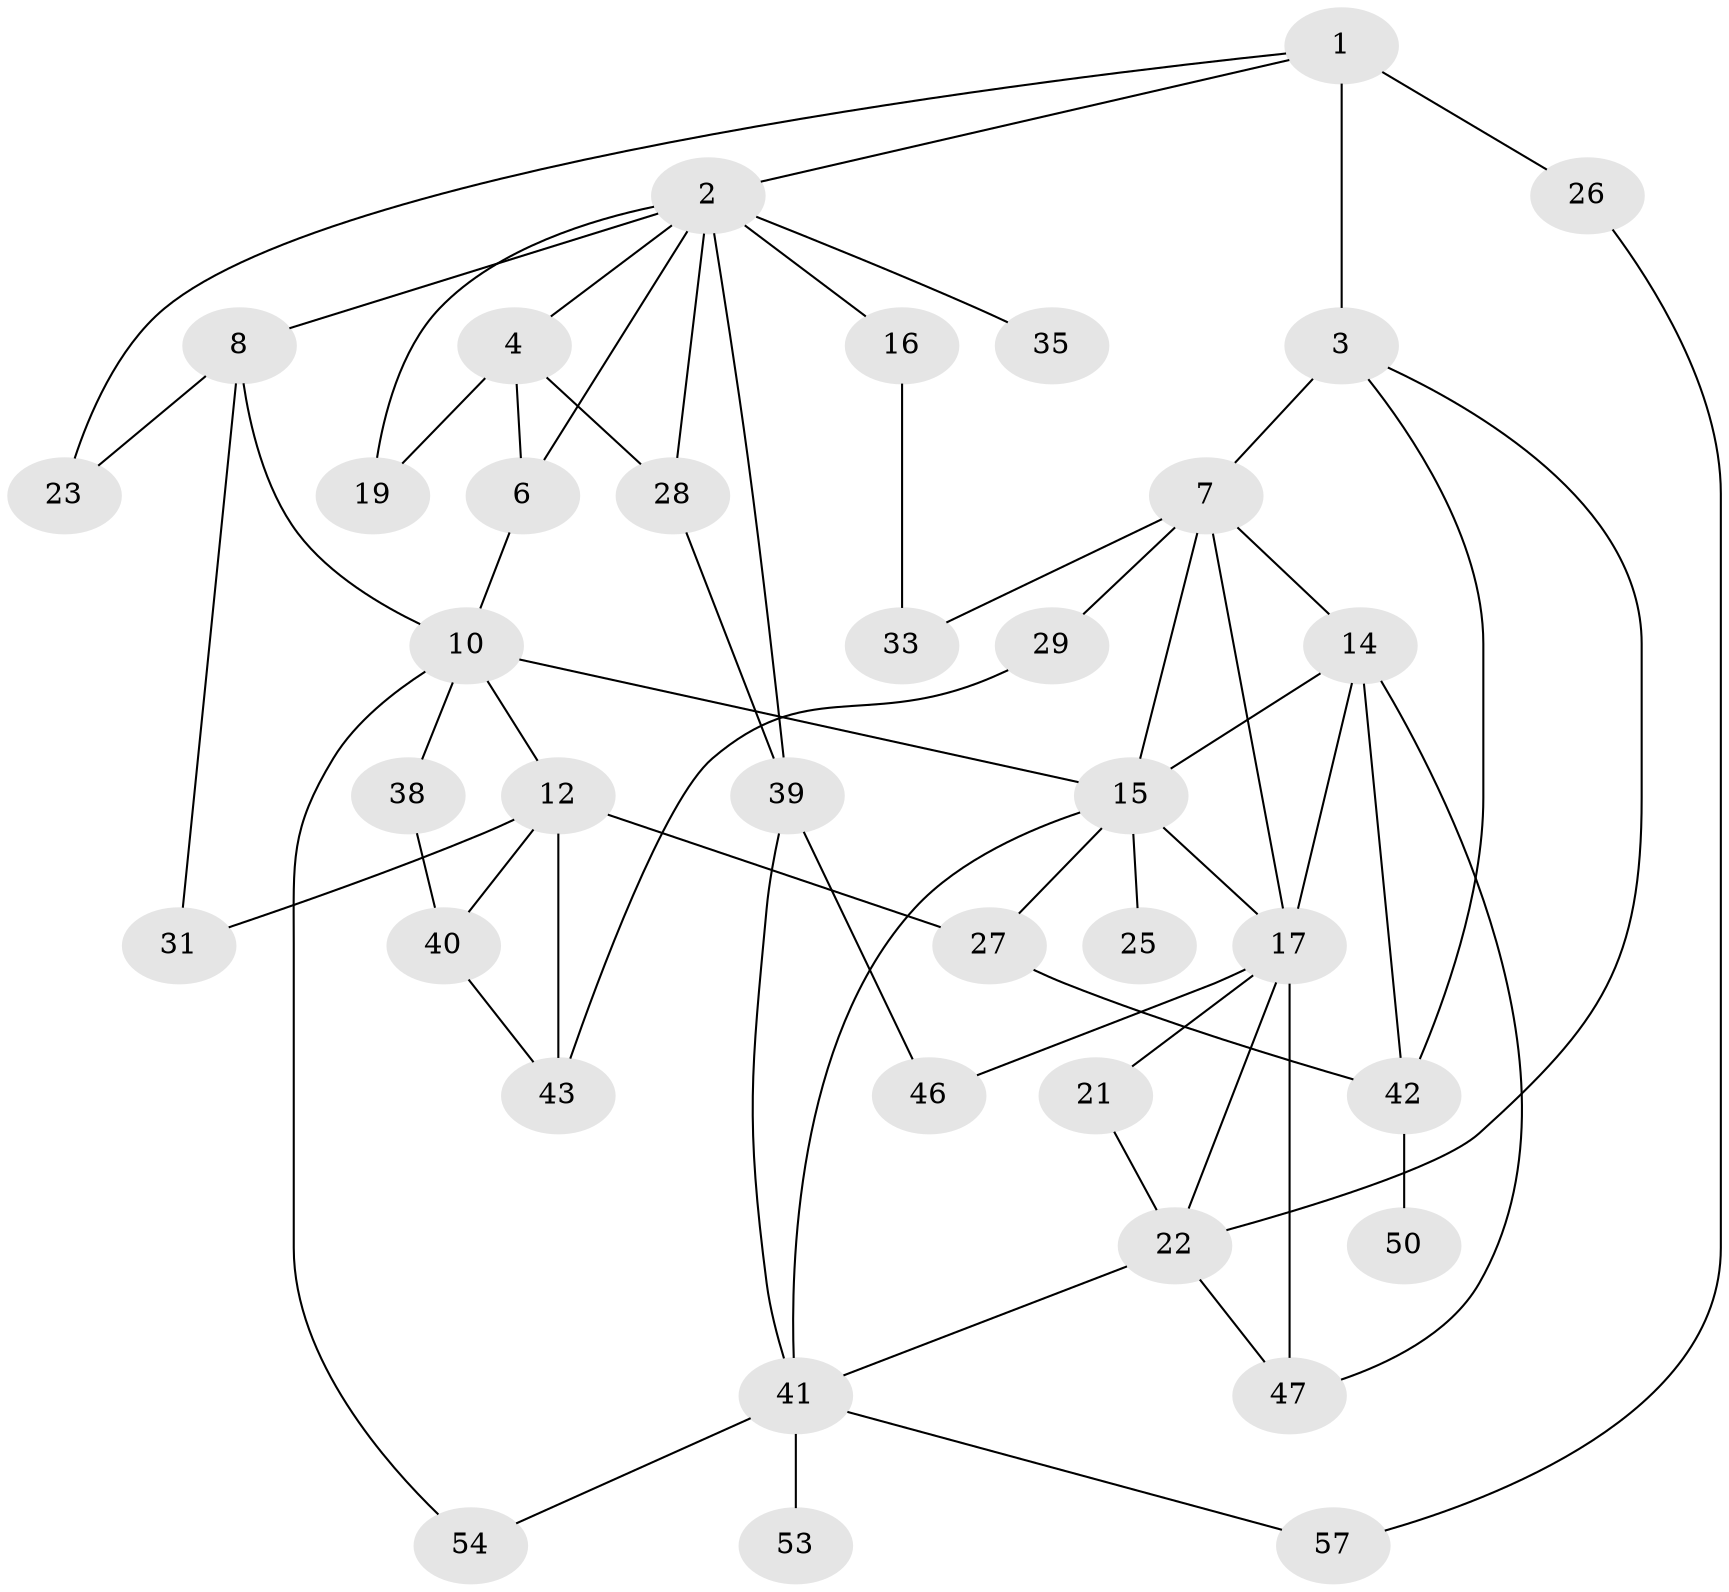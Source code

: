 // Generated by graph-tools (version 1.1) at 2025/51/02/27/25 19:51:38]
// undirected, 37 vertices, 63 edges
graph export_dot {
graph [start="1"]
  node [color=gray90,style=filled];
  1 [super="+13"];
  2 [super="+9"];
  3 [super="+5"];
  4 [super="+20"];
  6 [super="+36"];
  7 [super="+11"];
  8 [super="+18"];
  10 [super="+51"];
  12 [super="+45"];
  14;
  15 [super="+56"];
  16 [super="+55"];
  17 [super="+32"];
  19;
  21 [super="+24"];
  22;
  23;
  25;
  26 [super="+30"];
  27;
  28;
  29 [super="+37"];
  31 [super="+34"];
  33;
  35;
  38;
  39;
  40 [super="+52"];
  41 [super="+44"];
  42 [super="+48"];
  43;
  46;
  47 [super="+49"];
  50;
  53;
  54;
  57;
  1 -- 2;
  1 -- 3 [weight=2];
  1 -- 26;
  1 -- 23;
  2 -- 4;
  2 -- 8;
  2 -- 39;
  2 -- 16;
  2 -- 35;
  2 -- 19;
  2 -- 28;
  2 -- 6;
  3 -- 22;
  3 -- 7;
  3 -- 42;
  4 -- 6;
  4 -- 28;
  4 -- 19;
  6 -- 10;
  7 -- 14;
  7 -- 29;
  7 -- 33;
  7 -- 17;
  7 -- 15;
  8 -- 31;
  8 -- 23;
  8 -- 10;
  10 -- 12;
  10 -- 38;
  10 -- 54;
  10 -- 15;
  12 -- 43;
  12 -- 27;
  12 -- 40;
  12 -- 31;
  14 -- 47;
  14 -- 15;
  14 -- 17;
  14 -- 42;
  15 -- 25;
  15 -- 27;
  15 -- 17;
  15 -- 41;
  16 -- 33;
  17 -- 21;
  17 -- 22;
  17 -- 46;
  17 -- 47;
  21 -- 22;
  22 -- 47;
  22 -- 41;
  26 -- 57;
  27 -- 42;
  28 -- 39;
  29 -- 43;
  38 -- 40;
  39 -- 41;
  39 -- 46;
  40 -- 43;
  41 -- 53;
  41 -- 54;
  41 -- 57;
  42 -- 50;
}
